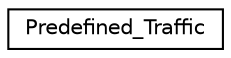 digraph "Graphical Class Hierarchy"
{
 // LATEX_PDF_SIZE
  edge [fontname="Helvetica",fontsize="10",labelfontname="Helvetica",labelfontsize="10"];
  node [fontname="Helvetica",fontsize="10",shape=record];
  rankdir="LR";
  Node0 [label="Predefined_Traffic",height=0.2,width=0.4,color="black", fillcolor="white", style="filled",URL="$structPredefined__Traffic.html",tooltip=" "];
}

